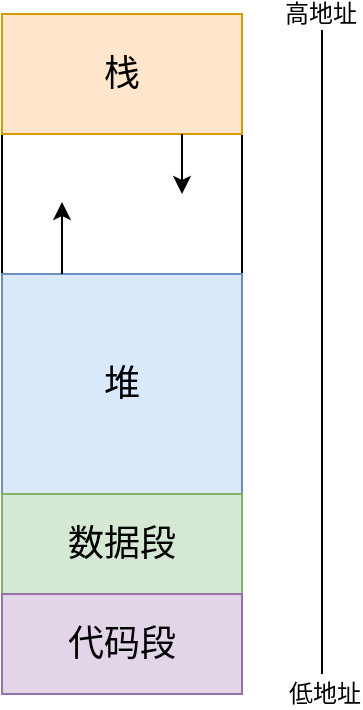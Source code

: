 <mxfile>
    <diagram name="内存布局" id="JJZIhbkknoOjwpoMTnqY">
        <mxGraphModel dx="1198" dy="703" grid="0" gridSize="10" guides="1" tooltips="1" connect="1" arrows="1" fold="1" page="1" pageScale="1" pageWidth="827" pageHeight="1169" math="0" shadow="0">
            <root>
                <mxCell id="0"/>
                <mxCell id="1" parent="0"/>
                <mxCell id="CnCVsNhWn1RWECQ61E2t-5" value="" style="rounded=0;whiteSpace=wrap;html=1;fontFamily=Helvetica;fontSize=18;" parent="1" vertex="1">
                    <mxGeometry x="160" y="230" width="120" height="340" as="geometry"/>
                </mxCell>
                <mxCell id="CnCVsNhWn1RWECQ61E2t-1" value="栈" style="rounded=0;whiteSpace=wrap;html=1;fontFamily=Helvetica;fontSize=18;labelBackgroundColor=none;textShadow=0;fillColor=#ffe6cc;strokeColor=#d79b00;" parent="1" vertex="1">
                    <mxGeometry x="160" y="230" width="120" height="60" as="geometry"/>
                </mxCell>
                <mxCell id="CnCVsNhWn1RWECQ61E2t-2" value="堆" style="rounded=0;whiteSpace=wrap;html=1;fontFamily=Helvetica;fontSize=18;fillColor=#dae8fc;strokeColor=#6c8ebf;" parent="1" vertex="1">
                    <mxGeometry x="160" y="360" width="120" height="110" as="geometry"/>
                </mxCell>
                <mxCell id="CnCVsNhWn1RWECQ61E2t-3" value="数据段" style="rounded=0;whiteSpace=wrap;html=1;fontFamily=Helvetica;fontSize=18;fillColor=#d5e8d4;strokeColor=#82b366;" parent="1" vertex="1">
                    <mxGeometry x="160" y="470" width="120" height="50" as="geometry"/>
                </mxCell>
                <mxCell id="CnCVsNhWn1RWECQ61E2t-4" value="代码段" style="rounded=0;whiteSpace=wrap;html=1;fontFamily=Helvetica;fontSize=18;fillColor=#e1d5e7;strokeColor=#9673a6;" parent="1" vertex="1">
                    <mxGeometry x="160" y="520" width="120" height="50" as="geometry"/>
                </mxCell>
                <mxCell id="CnCVsNhWn1RWECQ61E2t-7" value="" style="endArrow=classic;html=1;rounded=0;exitX=0.75;exitY=1;exitDx=0;exitDy=0;fontFamily=Helvetica;fontSize=18;" parent="1" source="CnCVsNhWn1RWECQ61E2t-1" edge="1">
                    <mxGeometry width="50" height="50" relative="1" as="geometry">
                        <mxPoint x="390" y="440" as="sourcePoint"/>
                        <mxPoint x="250" y="320" as="targetPoint"/>
                    </mxGeometry>
                </mxCell>
                <mxCell id="CnCVsNhWn1RWECQ61E2t-8" value="" style="endArrow=classic;html=1;rounded=0;entryX=0.25;entryY=1;entryDx=0;entryDy=0;fontFamily=Helvetica;fontSize=18;" parent="1" edge="1">
                    <mxGeometry width="50" height="50" relative="1" as="geometry">
                        <mxPoint x="190" y="360" as="sourcePoint"/>
                        <mxPoint x="190" y="324" as="targetPoint"/>
                    </mxGeometry>
                </mxCell>
                <mxCell id="CnCVsNhWn1RWECQ61E2t-9" value="" style="endArrow=none;html=1;rounded=0;endFill=1;startFill=0;" parent="1" edge="1">
                    <mxGeometry width="50" height="50" relative="1" as="geometry">
                        <mxPoint x="320" y="230" as="sourcePoint"/>
                        <mxPoint x="320" y="560" as="targetPoint"/>
                    </mxGeometry>
                </mxCell>
                <mxCell id="CnCVsNhWn1RWECQ61E2t-10" value="高地址" style="edgeLabel;html=1;align=center;verticalAlign=middle;resizable=0;points=[];fontSize=12;" parent="CnCVsNhWn1RWECQ61E2t-9" vertex="1" connectable="0">
                    <mxGeometry x="-0.899" y="-1" relative="1" as="geometry">
                        <mxPoint y="-17" as="offset"/>
                    </mxGeometry>
                </mxCell>
                <mxCell id="CnCVsNhWn1RWECQ61E2t-11" value="低地址" style="edgeLabel;html=1;align=center;verticalAlign=middle;resizable=0;points=[];fontSize=12;" parent="CnCVsNhWn1RWECQ61E2t-9" vertex="1" connectable="0">
                    <mxGeometry x="0.876" y="1" relative="1" as="geometry">
                        <mxPoint y="30" as="offset"/>
                    </mxGeometry>
                </mxCell>
            </root>
        </mxGraphModel>
    </diagram>
</mxfile>
